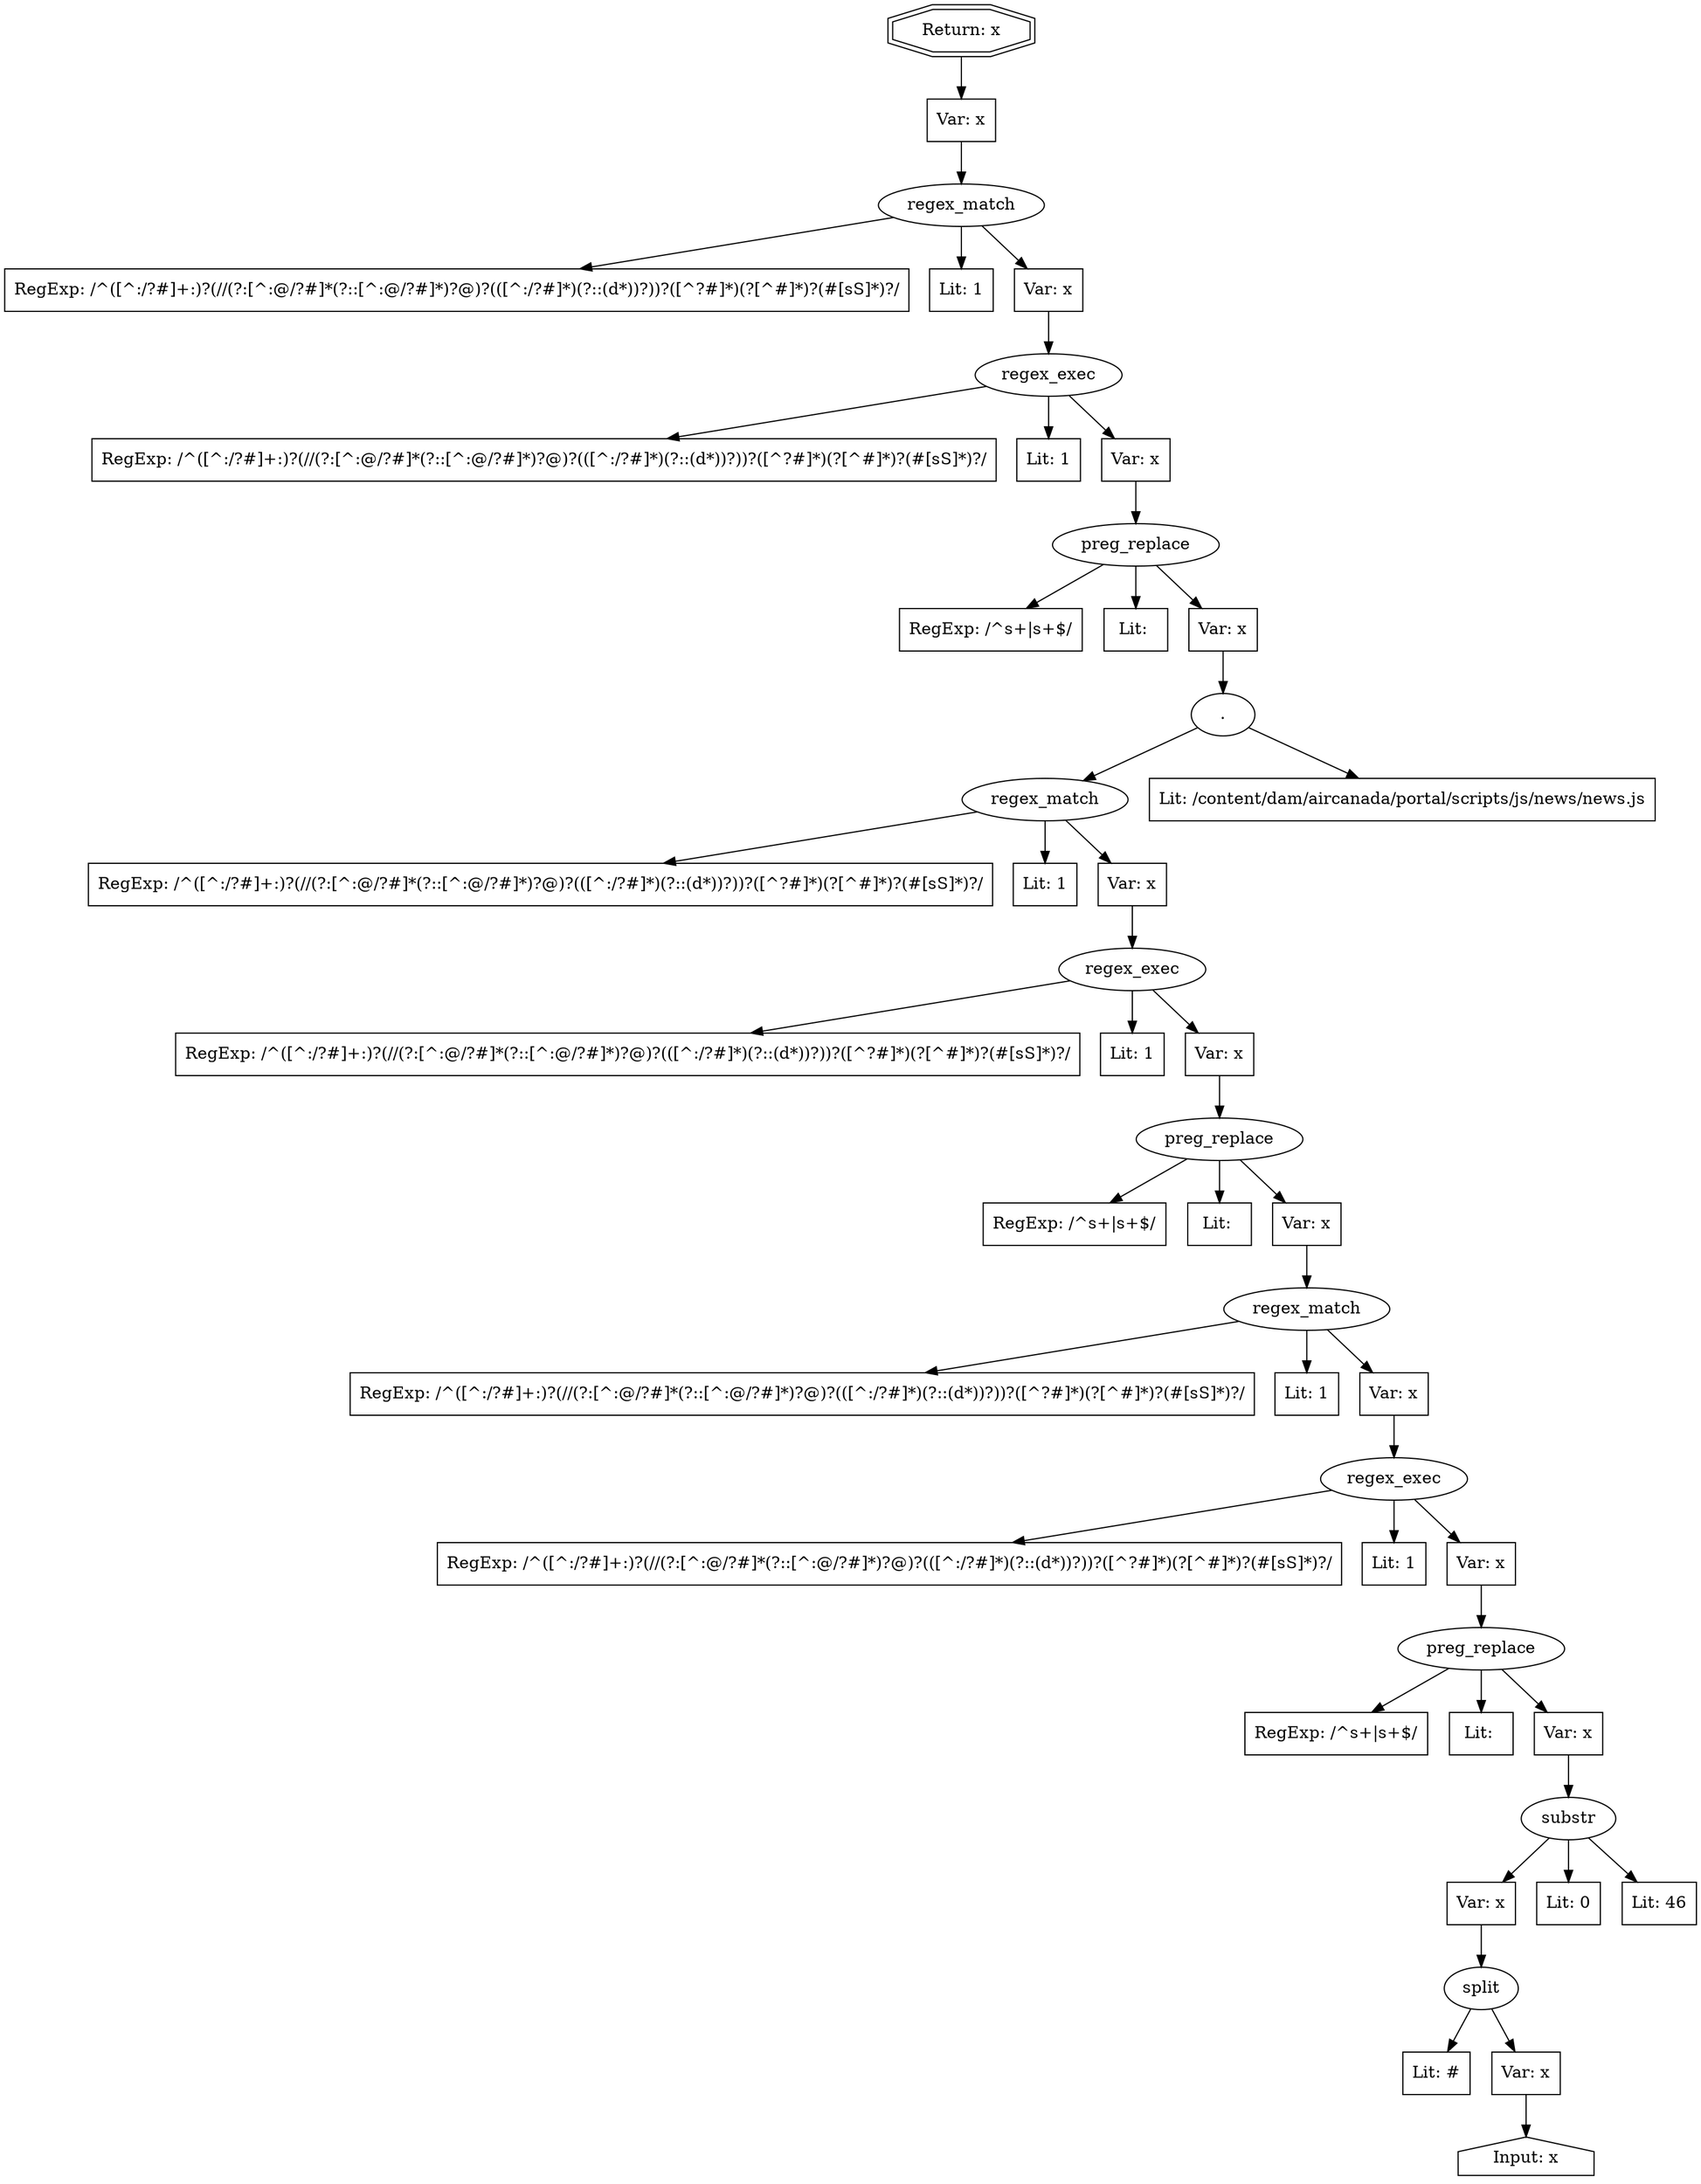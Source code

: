 // Finding: 6fa54e91-02b5-4ff6-9c52-d3df2f65e278
// Finding.url: https://www.example221.com/us/en/aco/home/book/travel-news-and-updates.html#|taintfoxLog('679f9e28724d47fa827f28b405217581')//
// Finding.parentloc: https://www.example221.com/us/en/aco/home/book/travel-news-and-updates.html#|taintfoxLog('679f9e28724d47fa827f28b405217581')//
// Finding.domain: www.example221.com
// Finding.base_domain: example221.com
// Finding.source: location.href
// Finding.sink: script.text
// Sanitizer.score: 3
// Sanitizer.name: value/<
// Sanitizer.location: https://www.example221.com/etc/designs/aircanada/scripts/library/polyfill-es5.2021328179.js - value/<:743:30095
// Finding.begin: 1544
// Finding.end: 1550
// Finding.original_uuid: 2531c3e5-4f5d-48e7-a87c-806bd0a04252
// Finding.TwentyFiveMillionFlowsId: -1920498691
// Finding.script: https://www.example221.com/assets/ae427fbb9e32edec2065f3c335af8c367001194a011
// Finding.line: 20
// Exploit.uuid: 679f9e28-724d-47fa-827f-28b405217581
// Exploit.success: false
// Exploit.status: validated
// Exploit.method: C
// Exploit.type: js
// Exploit.token: ExpressionStatement
// Exploit.content: undefined
// Exploit.quote_type: None
// Exploit.tag: None
// Exploit.break_out: |
// Exploit.break_in: //
// Exploit.payload: |taintfoxLog(1)//
// Exploit.begin_taint_url: 0
// Exploit.end_taint_url: 6
// Exploit.replace_begin_url: 74
// Exploit.replace_end_url: 74
// Exploit.replace_begin_param: 36713
// Exploit.replace_end_param: 36713
// Issues.LargestEncodeAttrStringChain: 0
// Issues.LargestTextFragmentEncodeChainLength: 0
// Issues.HasApproximation: false
// Issues.HasMissingImplementation: false
// Issues.HasInfiniteRegexWithFunctionReplacer: false
// Issues.MergedSplitAndJoins: false
// Issues.HasUrlInRhsOfReplace: false
// Issues.HasUrlInLhsOfReplace: false
// Issues.HasCookieValueInLhsOfreplace: false
// Issues.HasCookieValueInRhsOfreplace: false
// Issues.HasCookieValueInMatchPattern: false
// Issues.HasCookieValueInExecPattern: false
// Issues.RemovedLRConcats: true
// Issues.RemovedReplaceArtifacts: false
// Issues.HasUrlInMatchPattern: false
// Issues.HasUrlInExecPattern: false
// Issues.RemovedNOPreplaces: false
// Issues.Known_sanitizer: false
// DepGraph.hash: -1029722974
// DepGraph.sanitizer_hash: 594348125
// Removed LR concats 
// Removed LR concats 
// Removed LR concats 
digraph cfg {
n0 [shape=house, label="Input: x"];
n1 [shape=ellipse, label="split"];
n2 [shape=box, label="Lit: #"];
n3 [shape=box, label="Var: x"];
n4 [shape=ellipse, label="substr"];
n5 [shape=box, label="Var: x"];
n6 [shape=box, label="Lit: 0"];
n7 [shape=box, label="Lit: 46"];
n8 [shape=ellipse, label="preg_replace"];
n9 [shape=box, label="RegExp: /^\s+|\s+$/"];
n10 [shape=box, label="Lit: "];
n11 [shape=box, label="Var: x"];
n12 [shape=ellipse, label="regex_exec"];
n13 [shape=box, label="RegExp: /^([^:\/?#]+:)?(\/\/(?:[^:@\/?#]*(?::[^:@\/?#]*)?@)?(([^:\/?#]*)(?::(\d*))?))?([^?#]*)(\?[^#]*)?(#[\s\S]*)?/"];
n14 [shape=box, label="Lit: 1"];
n15 [shape=box, label="Var: x"];
n16 [shape=ellipse, label="regex_match"];
n17 [shape=box, label="RegExp: /^([^:\/?#]+:)?(\/\/(?:[^:@\/?#]*(?::[^:@\/?#]*)?@)?(([^:\/?#]*)(?::(\d*))?))?([^?#]*)(\?[^#]*)?(#[\s\S]*)?/"];
n18 [shape=box, label="Lit: 1"];
n19 [shape=box, label="Var: x"];
n20 [shape=ellipse, label="preg_replace"];
n21 [shape=box, label="RegExp: /^\s+|\s+$/"];
n22 [shape=box, label="Lit: "];
n23 [shape=box, label="Var: x"];
n24 [shape=ellipse, label="regex_exec"];
n25 [shape=box, label="RegExp: /^([^:\/?#]+:)?(\/\/(?:[^:@\/?#]*(?::[^:@\/?#]*)?@)?(([^:\/?#]*)(?::(\d*))?))?([^?#]*)(\?[^#]*)?(#[\s\S]*)?/"];
n26 [shape=box, label="Lit: 1"];
n27 [shape=box, label="Var: x"];
n28 [shape=ellipse, label="regex_match"];
n29 [shape=box, label="RegExp: /^([^:\/?#]+:)?(\/\/(?:[^:@\/?#]*(?::[^:@\/?#]*)?@)?(([^:\/?#]*)(?::(\d*))?))?([^?#]*)(\?[^#]*)?(#[\s\S]*)?/"];
n30 [shape=box, label="Lit: 1"];
n31 [shape=box, label="Var: x"];
n32 [shape=ellipse, label="."];
n33 [shape=box, label="Lit: /content/dam/aircanada/portal/scripts/js/news/news.js"];
n34 [shape=ellipse, label="preg_replace"];
n35 [shape=box, label="RegExp: /^\s+|\s+$/"];
n36 [shape=box, label="Lit: "];
n37 [shape=box, label="Var: x"];
n38 [shape=ellipse, label="regex_exec"];
n39 [shape=box, label="RegExp: /^([^:\/?#]+:)?(\/\/(?:[^:@\/?#]*(?::[^:@\/?#]*)?@)?(([^:\/?#]*)(?::(\d*))?))?([^?#]*)(\?[^#]*)?(#[\s\S]*)?/"];
n40 [shape=box, label="Lit: 1"];
n41 [shape=box, label="Var: x"];
n42 [shape=ellipse, label="regex_match"];
n43 [shape=box, label="RegExp: /^([^:\/?#]+:)?(\/\/(?:[^:@\/?#]*(?::[^:@\/?#]*)?@)?(([^:\/?#]*)(?::(\d*))?))?([^?#]*)(\?[^#]*)?(#[\s\S]*)?/"];
n44 [shape=box, label="Lit: 1"];
n45 [shape=box, label="Var: x"];
n46 [shape=box, label="Var: x"];
n47 [shape=doubleoctagon, label="Return: x"];
n3 -> n0;
n1 -> n2;
n1 -> n3;
n5 -> n1;
n4 -> n5;
n4 -> n6;
n4 -> n7;
n11 -> n4;
n8 -> n9;
n8 -> n10;
n8 -> n11;
n15 -> n8;
n12 -> n13;
n12 -> n14;
n12 -> n15;
n19 -> n12;
n16 -> n17;
n16 -> n18;
n16 -> n19;
n23 -> n16;
n20 -> n21;
n20 -> n22;
n20 -> n23;
n27 -> n20;
n24 -> n25;
n24 -> n26;
n24 -> n27;
n31 -> n24;
n28 -> n29;
n28 -> n30;
n28 -> n31;
n32 -> n28;
n32 -> n33;
n37 -> n32;
n34 -> n35;
n34 -> n36;
n34 -> n37;
n41 -> n34;
n38 -> n39;
n38 -> n40;
n38 -> n41;
n45 -> n38;
n42 -> n43;
n42 -> n44;
n42 -> n45;
n46 -> n42;
n47 -> n46;
}